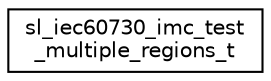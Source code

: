 digraph "Graphical Class Hierarchy"
{
 // LATEX_PDF_SIZE
  edge [fontname="Helvetica",fontsize="10",labelfontname="Helvetica",labelfontsize="10"];
  node [fontname="Helvetica",fontsize="10",shape=record];
  rankdir="LR";
  Node0 [label="sl_iec60730_imc_test\l_multiple_regions_t",height=0.2,width=0.4,color="black", fillcolor="white", style="filled",URL="$structsl__iec60730__imc__test__multiple__regions__t.html",tooltip=" "];
}
